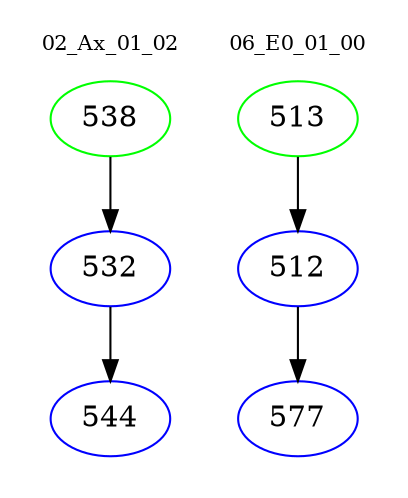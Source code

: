 digraph{
subgraph cluster_0 {
color = white
label = "02_Ax_01_02";
fontsize=10;
T0_538 [label="538", color="green"]
T0_538 -> T0_532 [color="black"]
T0_532 [label="532", color="blue"]
T0_532 -> T0_544 [color="black"]
T0_544 [label="544", color="blue"]
}
subgraph cluster_1 {
color = white
label = "06_E0_01_00";
fontsize=10;
T1_513 [label="513", color="green"]
T1_513 -> T1_512 [color="black"]
T1_512 [label="512", color="blue"]
T1_512 -> T1_577 [color="black"]
T1_577 [label="577", color="blue"]
}
}
